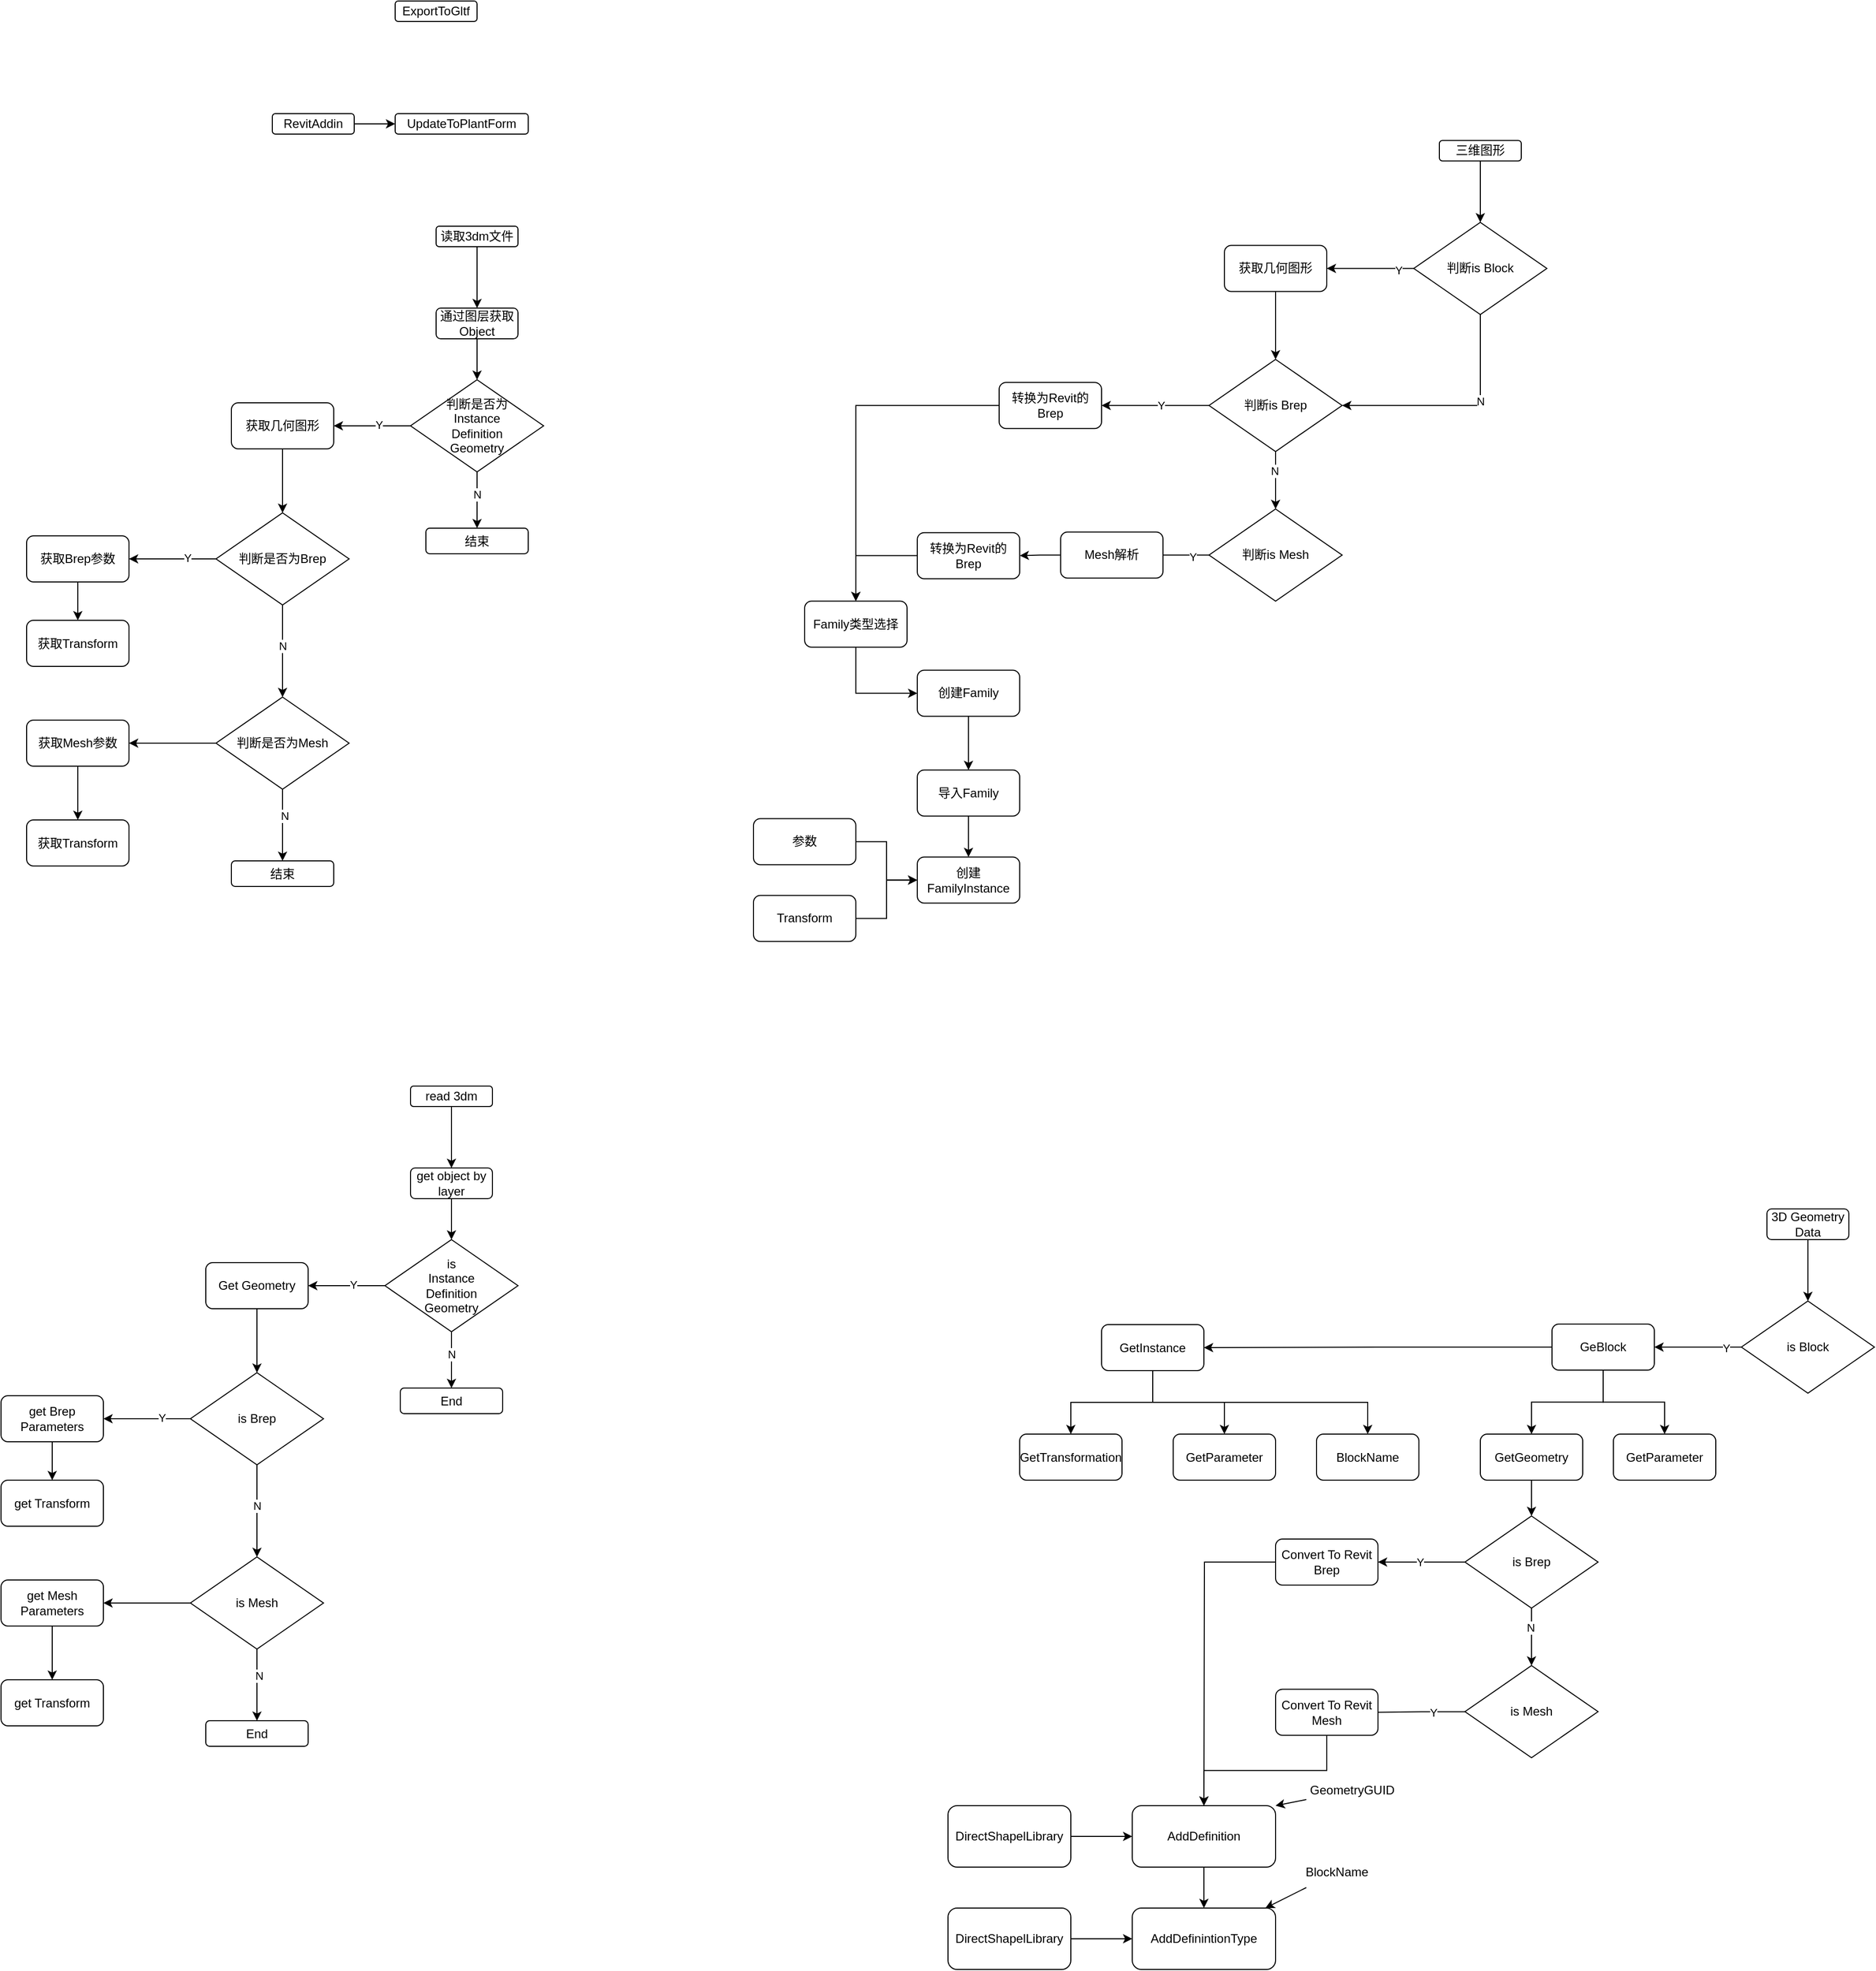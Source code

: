 <mxfile version="18.1.3" type="github">
  <diagram id="LZ3-XVrk3gmFiRfig4vP" name="Page-1">
    <mxGraphModel dx="1897" dy="836" grid="1" gridSize="10" guides="0" tooltips="1" connect="1" arrows="1" fold="1" page="0" pageScale="1" pageWidth="827" pageHeight="1169" math="0" shadow="0">
      <root>
        <mxCell id="0" />
        <mxCell id="1" parent="0" />
        <mxCell id="nbq2JxOcgj9UBMcEW2vw-4" style="edgeStyle=orthogonalEdgeStyle;rounded=0;orthogonalLoop=1;jettySize=auto;html=1;" parent="1" source="nbq2JxOcgj9UBMcEW2vw-1" target="nbq2JxOcgj9UBMcEW2vw-3" edge="1">
          <mxGeometry relative="1" as="geometry" />
        </mxCell>
        <mxCell id="nbq2JxOcgj9UBMcEW2vw-1" value="RevitAddin" style="rounded=1;whiteSpace=wrap;html=1;" parent="1" vertex="1">
          <mxGeometry x="80" y="410" width="80" height="20" as="geometry" />
        </mxCell>
        <mxCell id="nbq2JxOcgj9UBMcEW2vw-2" value="ExportToGltf" style="rounded=1;whiteSpace=wrap;html=1;" parent="1" vertex="1">
          <mxGeometry x="200" y="300" width="80" height="20" as="geometry" />
        </mxCell>
        <mxCell id="nbq2JxOcgj9UBMcEW2vw-3" value="UpdateToPlantForm" style="rounded=1;whiteSpace=wrap;html=1;" parent="1" vertex="1">
          <mxGeometry x="200" y="410" width="130" height="20" as="geometry" />
        </mxCell>
        <mxCell id="SVSlTjg9o2SH5yioIHaR-6" style="edgeStyle=orthogonalEdgeStyle;rounded=0;orthogonalLoop=1;jettySize=auto;html=1;" parent="1" source="SVSlTjg9o2SH5yioIHaR-1" target="SVSlTjg9o2SH5yioIHaR-2" edge="1">
          <mxGeometry relative="1" as="geometry" />
        </mxCell>
        <mxCell id="SVSlTjg9o2SH5yioIHaR-1" value="读取3dm文件" style="rounded=1;whiteSpace=wrap;html=1;" parent="1" vertex="1">
          <mxGeometry x="240" y="520" width="80" height="20" as="geometry" />
        </mxCell>
        <mxCell id="SVSlTjg9o2SH5yioIHaR-8" style="edgeStyle=orthogonalEdgeStyle;rounded=0;orthogonalLoop=1;jettySize=auto;html=1;entryX=0.5;entryY=0;entryDx=0;entryDy=0;" parent="1" source="SVSlTjg9o2SH5yioIHaR-2" target="SVSlTjg9o2SH5yioIHaR-7" edge="1">
          <mxGeometry relative="1" as="geometry" />
        </mxCell>
        <mxCell id="SVSlTjg9o2SH5yioIHaR-2" value="通过图层获取Object" style="rounded=1;whiteSpace=wrap;html=1;" parent="1" vertex="1">
          <mxGeometry x="240" y="600" width="80" height="30" as="geometry" />
        </mxCell>
        <mxCell id="SVSlTjg9o2SH5yioIHaR-10" style="edgeStyle=orthogonalEdgeStyle;rounded=0;orthogonalLoop=1;jettySize=auto;html=1;" parent="1" source="SVSlTjg9o2SH5yioIHaR-7" target="SVSlTjg9o2SH5yioIHaR-9" edge="1">
          <mxGeometry relative="1" as="geometry" />
        </mxCell>
        <mxCell id="SVSlTjg9o2SH5yioIHaR-11" value="Y" style="edgeLabel;html=1;align=center;verticalAlign=middle;resizable=0;points=[];" parent="SVSlTjg9o2SH5yioIHaR-10" vertex="1" connectable="0">
          <mxGeometry x="-0.165" y="-1" relative="1" as="geometry">
            <mxPoint as="offset" />
          </mxGeometry>
        </mxCell>
        <mxCell id="SVSlTjg9o2SH5yioIHaR-12" style="edgeStyle=orthogonalEdgeStyle;rounded=0;orthogonalLoop=1;jettySize=auto;html=1;entryX=0.5;entryY=0;entryDx=0;entryDy=0;" parent="1" source="SVSlTjg9o2SH5yioIHaR-7" target="SVSlTjg9o2SH5yioIHaR-14" edge="1">
          <mxGeometry relative="1" as="geometry">
            <mxPoint x="280" y="830" as="targetPoint" />
          </mxGeometry>
        </mxCell>
        <mxCell id="SVSlTjg9o2SH5yioIHaR-26" value="N" style="edgeLabel;html=1;align=center;verticalAlign=middle;resizable=0;points=[];" parent="SVSlTjg9o2SH5yioIHaR-12" vertex="1" connectable="0">
          <mxGeometry x="-0.221" relative="1" as="geometry">
            <mxPoint as="offset" />
          </mxGeometry>
        </mxCell>
        <mxCell id="SVSlTjg9o2SH5yioIHaR-7" value="判断是否为&lt;br&gt;Instance&lt;br&gt;Definition&lt;br&gt;Geometry" style="rhombus;whiteSpace=wrap;html=1;" parent="1" vertex="1">
          <mxGeometry x="215" y="670" width="130" height="90" as="geometry" />
        </mxCell>
        <mxCell id="SVSlTjg9o2SH5yioIHaR-16" style="edgeStyle=orthogonalEdgeStyle;rounded=0;orthogonalLoop=1;jettySize=auto;html=1;" parent="1" source="SVSlTjg9o2SH5yioIHaR-9" target="SVSlTjg9o2SH5yioIHaR-15" edge="1">
          <mxGeometry relative="1" as="geometry" />
        </mxCell>
        <mxCell id="SVSlTjg9o2SH5yioIHaR-9" value="获取几何图形" style="rounded=1;whiteSpace=wrap;html=1;" parent="1" vertex="1">
          <mxGeometry x="40" y="692.5" width="100" height="45" as="geometry" />
        </mxCell>
        <mxCell id="SVSlTjg9o2SH5yioIHaR-14" value="结束" style="rounded=1;whiteSpace=wrap;html=1;" parent="1" vertex="1">
          <mxGeometry x="230" y="815" width="100" height="25" as="geometry" />
        </mxCell>
        <mxCell id="SVSlTjg9o2SH5yioIHaR-21" style="edgeStyle=orthogonalEdgeStyle;rounded=0;orthogonalLoop=1;jettySize=auto;html=1;" parent="1" source="SVSlTjg9o2SH5yioIHaR-15" target="SVSlTjg9o2SH5yioIHaR-20" edge="1">
          <mxGeometry relative="1" as="geometry" />
        </mxCell>
        <mxCell id="SVSlTjg9o2SH5yioIHaR-22" value="Y" style="edgeLabel;html=1;align=center;verticalAlign=middle;resizable=0;points=[];" parent="SVSlTjg9o2SH5yioIHaR-21" vertex="1" connectable="0">
          <mxGeometry x="-0.339" y="-1" relative="1" as="geometry">
            <mxPoint as="offset" />
          </mxGeometry>
        </mxCell>
        <mxCell id="SVSlTjg9o2SH5yioIHaR-24" style="edgeStyle=orthogonalEdgeStyle;rounded=0;orthogonalLoop=1;jettySize=auto;html=1;" parent="1" source="SVSlTjg9o2SH5yioIHaR-15" target="SVSlTjg9o2SH5yioIHaR-29" edge="1">
          <mxGeometry relative="1" as="geometry">
            <mxPoint x="90" y="980.0" as="targetPoint" />
          </mxGeometry>
        </mxCell>
        <mxCell id="SVSlTjg9o2SH5yioIHaR-25" value="N" style="edgeLabel;html=1;align=center;verticalAlign=middle;resizable=0;points=[];" parent="SVSlTjg9o2SH5yioIHaR-24" vertex="1" connectable="0">
          <mxGeometry x="-0.695" y="-1" relative="1" as="geometry">
            <mxPoint x="1" y="26" as="offset" />
          </mxGeometry>
        </mxCell>
        <mxCell id="SVSlTjg9o2SH5yioIHaR-15" value="判断是否为Brep" style="rhombus;whiteSpace=wrap;html=1;" parent="1" vertex="1">
          <mxGeometry x="25" y="800" width="130" height="90" as="geometry" />
        </mxCell>
        <mxCell id="SVSlTjg9o2SH5yioIHaR-28" style="edgeStyle=orthogonalEdgeStyle;rounded=0;orthogonalLoop=1;jettySize=auto;html=1;" parent="1" source="SVSlTjg9o2SH5yioIHaR-20" target="SVSlTjg9o2SH5yioIHaR-27" edge="1">
          <mxGeometry relative="1" as="geometry" />
        </mxCell>
        <mxCell id="SVSlTjg9o2SH5yioIHaR-20" value="获取Brep参数" style="rounded=1;whiteSpace=wrap;html=1;" parent="1" vertex="1">
          <mxGeometry x="-160" y="822.5" width="100" height="45" as="geometry" />
        </mxCell>
        <mxCell id="SVSlTjg9o2SH5yioIHaR-27" value="获取Transform" style="rounded=1;whiteSpace=wrap;html=1;" parent="1" vertex="1">
          <mxGeometry x="-160" y="905" width="100" height="45" as="geometry" />
        </mxCell>
        <mxCell id="SVSlTjg9o2SH5yioIHaR-31" style="edgeStyle=orthogonalEdgeStyle;rounded=0;orthogonalLoop=1;jettySize=auto;html=1;" parent="1" source="SVSlTjg9o2SH5yioIHaR-29" target="SVSlTjg9o2SH5yioIHaR-30" edge="1">
          <mxGeometry relative="1" as="geometry" />
        </mxCell>
        <mxCell id="SVSlTjg9o2SH5yioIHaR-33" style="edgeStyle=orthogonalEdgeStyle;rounded=0;orthogonalLoop=1;jettySize=auto;html=1;" parent="1" source="SVSlTjg9o2SH5yioIHaR-29" target="SVSlTjg9o2SH5yioIHaR-32" edge="1">
          <mxGeometry relative="1" as="geometry" />
        </mxCell>
        <mxCell id="SVSlTjg9o2SH5yioIHaR-34" value="N" style="edgeLabel;html=1;align=center;verticalAlign=middle;resizable=0;points=[];" parent="SVSlTjg9o2SH5yioIHaR-33" vertex="1" connectable="0">
          <mxGeometry x="-0.263" y="2" relative="1" as="geometry">
            <mxPoint as="offset" />
          </mxGeometry>
        </mxCell>
        <mxCell id="SVSlTjg9o2SH5yioIHaR-29" value="判断是否为Mesh" style="rhombus;whiteSpace=wrap;html=1;" parent="1" vertex="1">
          <mxGeometry x="25" y="980" width="130" height="90" as="geometry" />
        </mxCell>
        <mxCell id="SVSlTjg9o2SH5yioIHaR-36" style="edgeStyle=orthogonalEdgeStyle;rounded=0;orthogonalLoop=1;jettySize=auto;html=1;" parent="1" source="SVSlTjg9o2SH5yioIHaR-30" target="SVSlTjg9o2SH5yioIHaR-35" edge="1">
          <mxGeometry relative="1" as="geometry" />
        </mxCell>
        <mxCell id="SVSlTjg9o2SH5yioIHaR-30" value="获取Mesh参数" style="rounded=1;whiteSpace=wrap;html=1;" parent="1" vertex="1">
          <mxGeometry x="-160" y="1002.5" width="100" height="45" as="geometry" />
        </mxCell>
        <mxCell id="SVSlTjg9o2SH5yioIHaR-32" value="结束" style="rounded=1;whiteSpace=wrap;html=1;" parent="1" vertex="1">
          <mxGeometry x="40" y="1140" width="100" height="25" as="geometry" />
        </mxCell>
        <mxCell id="SVSlTjg9o2SH5yioIHaR-35" value="获取Transform" style="rounded=1;whiteSpace=wrap;html=1;" parent="1" vertex="1">
          <mxGeometry x="-160" y="1100" width="100" height="45" as="geometry" />
        </mxCell>
        <mxCell id="iwsbJlBHn57KCMhRY6ib-39" style="edgeStyle=orthogonalEdgeStyle;rounded=0;orthogonalLoop=1;jettySize=auto;html=1;exitX=0.5;exitY=1;exitDx=0;exitDy=0;" parent="1" source="iwsbJlBHn57KCMhRY6ib-35" target="iwsbJlBHn57KCMhRY6ib-38" edge="1">
          <mxGeometry relative="1" as="geometry">
            <mxPoint x="1260" y="536.25" as="sourcePoint" />
          </mxGeometry>
        </mxCell>
        <mxCell id="iwsbJlBHn57KCMhRY6ib-35" value="三维图形" style="rounded=1;whiteSpace=wrap;html=1;" parent="1" vertex="1">
          <mxGeometry x="1220" y="436.25" width="80" height="20" as="geometry" />
        </mxCell>
        <mxCell id="iwsbJlBHn57KCMhRY6ib-40" style="edgeStyle=orthogonalEdgeStyle;rounded=0;orthogonalLoop=1;jettySize=auto;html=1;entryX=1;entryY=0.5;entryDx=0;entryDy=0;exitX=0.5;exitY=1;exitDx=0;exitDy=0;" parent="1" source="iwsbJlBHn57KCMhRY6ib-38" target="iwsbJlBHn57KCMhRY6ib-50" edge="1">
          <mxGeometry relative="1" as="geometry">
            <mxPoint x="1260.0" y="791.25" as="targetPoint" />
          </mxGeometry>
        </mxCell>
        <mxCell id="iwsbJlBHn57KCMhRY6ib-41" value="N" style="edgeLabel;html=1;align=center;verticalAlign=middle;resizable=0;points=[];" parent="iwsbJlBHn57KCMhRY6ib-40" vertex="1" connectable="0">
          <mxGeometry x="-0.25" relative="1" as="geometry">
            <mxPoint as="offset" />
          </mxGeometry>
        </mxCell>
        <mxCell id="iwsbJlBHn57KCMhRY6ib-45" style="edgeStyle=orthogonalEdgeStyle;rounded=0;orthogonalLoop=1;jettySize=auto;html=1;" parent="1" source="iwsbJlBHn57KCMhRY6ib-38" target="iwsbJlBHn57KCMhRY6ib-44" edge="1">
          <mxGeometry relative="1" as="geometry" />
        </mxCell>
        <mxCell id="iwsbJlBHn57KCMhRY6ib-71" value="Y" style="edgeLabel;html=1;align=center;verticalAlign=middle;resizable=0;points=[];" parent="iwsbJlBHn57KCMhRY6ib-45" vertex="1" connectable="0">
          <mxGeometry x="-0.65" y="1" relative="1" as="geometry">
            <mxPoint as="offset" />
          </mxGeometry>
        </mxCell>
        <mxCell id="iwsbJlBHn57KCMhRY6ib-38" value="判断is Block" style="rhombus;whiteSpace=wrap;html=1;" parent="1" vertex="1">
          <mxGeometry x="1195" y="516.25" width="130" height="90" as="geometry" />
        </mxCell>
        <mxCell id="iwsbJlBHn57KCMhRY6ib-53" style="edgeStyle=orthogonalEdgeStyle;rounded=0;orthogonalLoop=1;jettySize=auto;html=1;" parent="1" source="iwsbJlBHn57KCMhRY6ib-44" target="iwsbJlBHn57KCMhRY6ib-50" edge="1">
          <mxGeometry relative="1" as="geometry" />
        </mxCell>
        <mxCell id="iwsbJlBHn57KCMhRY6ib-44" value="获取几何图形" style="rounded=1;whiteSpace=wrap;html=1;" parent="1" vertex="1">
          <mxGeometry x="1010" y="538.75" width="100" height="45" as="geometry" />
        </mxCell>
        <mxCell id="iwsbJlBHn57KCMhRY6ib-48" style="edgeStyle=orthogonalEdgeStyle;rounded=0;orthogonalLoop=1;jettySize=auto;html=1;" parent="1" source="iwsbJlBHn57KCMhRY6ib-50" target="iwsbJlBHn57KCMhRY6ib-52" edge="1">
          <mxGeometry relative="1" as="geometry" />
        </mxCell>
        <mxCell id="iwsbJlBHn57KCMhRY6ib-49" value="N" style="edgeLabel;html=1;align=center;verticalAlign=middle;resizable=0;points=[];" parent="iwsbJlBHn57KCMhRY6ib-48" vertex="1" connectable="0">
          <mxGeometry x="-0.326" y="-1" relative="1" as="geometry">
            <mxPoint as="offset" />
          </mxGeometry>
        </mxCell>
        <mxCell id="iwsbJlBHn57KCMhRY6ib-55" style="edgeStyle=orthogonalEdgeStyle;rounded=0;orthogonalLoop=1;jettySize=auto;html=1;" parent="1" source="iwsbJlBHn57KCMhRY6ib-50" target="iwsbJlBHn57KCMhRY6ib-54" edge="1">
          <mxGeometry relative="1" as="geometry" />
        </mxCell>
        <mxCell id="iwsbJlBHn57KCMhRY6ib-56" value="Y" style="edgeLabel;html=1;align=center;verticalAlign=middle;resizable=0;points=[];" parent="iwsbJlBHn57KCMhRY6ib-55" vertex="1" connectable="0">
          <mxGeometry x="-0.697" y="-2" relative="1" as="geometry">
            <mxPoint x="-31" y="2" as="offset" />
          </mxGeometry>
        </mxCell>
        <mxCell id="iwsbJlBHn57KCMhRY6ib-50" value="判断is Brep" style="rhombus;whiteSpace=wrap;html=1;" parent="1" vertex="1">
          <mxGeometry x="995" y="650.1" width="130" height="90" as="geometry" />
        </mxCell>
        <mxCell id="iwsbJlBHn57KCMhRY6ib-52" value="判断is Mesh" style="rhombus;whiteSpace=wrap;html=1;" parent="1" vertex="1">
          <mxGeometry x="995" y="796.25" width="130" height="90" as="geometry" />
        </mxCell>
        <mxCell id="iwsbJlBHn57KCMhRY6ib-88" style="edgeStyle=orthogonalEdgeStyle;rounded=0;orthogonalLoop=1;jettySize=auto;html=1;" parent="1" source="iwsbJlBHn57KCMhRY6ib-54" target="iwsbJlBHn57KCMhRY6ib-86" edge="1">
          <mxGeometry relative="1" as="geometry" />
        </mxCell>
        <mxCell id="iwsbJlBHn57KCMhRY6ib-54" value="转换为Revit的Brep" style="rounded=1;whiteSpace=wrap;html=1;" parent="1" vertex="1">
          <mxGeometry x="790" y="672.6" width="100" height="45" as="geometry" />
        </mxCell>
        <mxCell id="iwsbJlBHn57KCMhRY6ib-90" style="edgeStyle=orthogonalEdgeStyle;rounded=0;orthogonalLoop=1;jettySize=auto;html=1;" parent="1" source="iwsbJlBHn57KCMhRY6ib-57" target="iwsbJlBHn57KCMhRY6ib-86" edge="1">
          <mxGeometry relative="1" as="geometry" />
        </mxCell>
        <mxCell id="iwsbJlBHn57KCMhRY6ib-57" value="转换为Revit的Brep" style="rounded=1;whiteSpace=wrap;html=1;" parent="1" vertex="1">
          <mxGeometry x="710.04" y="819.33" width="100" height="45" as="geometry" />
        </mxCell>
        <mxCell id="iwsbJlBHn57KCMhRY6ib-60" value="" style="edgeStyle=orthogonalEdgeStyle;rounded=0;orthogonalLoop=1;jettySize=auto;html=1;endArrow=none;" parent="1" source="iwsbJlBHn57KCMhRY6ib-52" target="iwsbJlBHn57KCMhRY6ib-61" edge="1">
          <mxGeometry relative="1" as="geometry">
            <mxPoint x="995.106" y="841.323" as="sourcePoint" />
            <mxPoint x="930" y="841.25" as="targetPoint" />
          </mxGeometry>
        </mxCell>
        <mxCell id="iwsbJlBHn57KCMhRY6ib-72" value="Y" style="edgeLabel;html=1;align=center;verticalAlign=middle;resizable=0;points=[];" parent="iwsbJlBHn57KCMhRY6ib-60" vertex="1" connectable="0">
          <mxGeometry x="-0.273" y="1" relative="1" as="geometry">
            <mxPoint as="offset" />
          </mxGeometry>
        </mxCell>
        <mxCell id="iwsbJlBHn57KCMhRY6ib-64" style="edgeStyle=orthogonalEdgeStyle;rounded=0;orthogonalLoop=1;jettySize=auto;html=1;" parent="1" source="iwsbJlBHn57KCMhRY6ib-61" target="iwsbJlBHn57KCMhRY6ib-57" edge="1">
          <mxGeometry relative="1" as="geometry" />
        </mxCell>
        <mxCell id="iwsbJlBHn57KCMhRY6ib-61" value="Mesh解析" style="rounded=1;whiteSpace=wrap;html=1;" parent="1" vertex="1">
          <mxGeometry x="850.04" y="818.75" width="100" height="45" as="geometry" />
        </mxCell>
        <mxCell id="iwsbJlBHn57KCMhRY6ib-75" style="edgeStyle=orthogonalEdgeStyle;rounded=0;orthogonalLoop=1;jettySize=auto;html=1;" parent="1" source="iwsbJlBHn57KCMhRY6ib-68" target="iwsbJlBHn57KCMhRY6ib-74" edge="1">
          <mxGeometry relative="1" as="geometry" />
        </mxCell>
        <mxCell id="iwsbJlBHn57KCMhRY6ib-68" value="创建Family" style="rounded=1;whiteSpace=wrap;html=1;" parent="1" vertex="1">
          <mxGeometry x="710.04" y="953.75" width="100" height="45" as="geometry" />
        </mxCell>
        <mxCell id="iwsbJlBHn57KCMhRY6ib-77" style="edgeStyle=orthogonalEdgeStyle;rounded=0;orthogonalLoop=1;jettySize=auto;html=1;" parent="1" source="iwsbJlBHn57KCMhRY6ib-74" target="iwsbJlBHn57KCMhRY6ib-76" edge="1">
          <mxGeometry relative="1" as="geometry" />
        </mxCell>
        <mxCell id="iwsbJlBHn57KCMhRY6ib-74" value="导入Family" style="rounded=1;whiteSpace=wrap;html=1;" parent="1" vertex="1">
          <mxGeometry x="710.04" y="1051.25" width="100" height="45" as="geometry" />
        </mxCell>
        <mxCell id="iwsbJlBHn57KCMhRY6ib-76" value="创建FamilyInstance" style="rounded=1;whiteSpace=wrap;html=1;" parent="1" vertex="1">
          <mxGeometry x="710.04" y="1136.25" width="100" height="45" as="geometry" />
        </mxCell>
        <mxCell id="iwsbJlBHn57KCMhRY6ib-80" style="edgeStyle=orthogonalEdgeStyle;rounded=0;orthogonalLoop=1;jettySize=auto;html=1;entryX=0;entryY=0.5;entryDx=0;entryDy=0;" parent="1" source="iwsbJlBHn57KCMhRY6ib-78" target="iwsbJlBHn57KCMhRY6ib-76" edge="1">
          <mxGeometry relative="1" as="geometry" />
        </mxCell>
        <mxCell id="iwsbJlBHn57KCMhRY6ib-78" value="参数" style="rounded=1;whiteSpace=wrap;html=1;" parent="1" vertex="1">
          <mxGeometry x="550" y="1098.75" width="100" height="45" as="geometry" />
        </mxCell>
        <mxCell id="iwsbJlBHn57KCMhRY6ib-81" style="edgeStyle=orthogonalEdgeStyle;rounded=0;orthogonalLoop=1;jettySize=auto;html=1;entryX=0;entryY=0.5;entryDx=0;entryDy=0;" parent="1" source="iwsbJlBHn57KCMhRY6ib-79" target="iwsbJlBHn57KCMhRY6ib-76" edge="1">
          <mxGeometry relative="1" as="geometry" />
        </mxCell>
        <mxCell id="iwsbJlBHn57KCMhRY6ib-79" value="Transform" style="rounded=1;whiteSpace=wrap;html=1;" parent="1" vertex="1">
          <mxGeometry x="550" y="1173.75" width="100" height="45" as="geometry" />
        </mxCell>
        <mxCell id="iwsbJlBHn57KCMhRY6ib-89" style="edgeStyle=orthogonalEdgeStyle;rounded=0;orthogonalLoop=1;jettySize=auto;html=1;entryX=0;entryY=0.5;entryDx=0;entryDy=0;exitX=0.5;exitY=1;exitDx=0;exitDy=0;" parent="1" source="iwsbJlBHn57KCMhRY6ib-86" target="iwsbJlBHn57KCMhRY6ib-68" edge="1">
          <mxGeometry relative="1" as="geometry" />
        </mxCell>
        <mxCell id="iwsbJlBHn57KCMhRY6ib-86" value="Family类型选择" style="rounded=1;whiteSpace=wrap;html=1;" parent="1" vertex="1">
          <mxGeometry x="600" y="886.25" width="100" height="45" as="geometry" />
        </mxCell>
        <mxCell id="mWN2R51yfMy4Xp098p7W-1" style="edgeStyle=orthogonalEdgeStyle;rounded=0;orthogonalLoop=1;jettySize=auto;html=1;" parent="1" source="mWN2R51yfMy4Xp098p7W-2" target="mWN2R51yfMy4Xp098p7W-4" edge="1">
          <mxGeometry relative="1" as="geometry" />
        </mxCell>
        <mxCell id="mWN2R51yfMy4Xp098p7W-2" value="read 3dm" style="rounded=1;whiteSpace=wrap;html=1;" parent="1" vertex="1">
          <mxGeometry x="215" y="1360" width="80" height="20" as="geometry" />
        </mxCell>
        <mxCell id="mWN2R51yfMy4Xp098p7W-3" style="edgeStyle=orthogonalEdgeStyle;rounded=0;orthogonalLoop=1;jettySize=auto;html=1;entryX=0.5;entryY=0;entryDx=0;entryDy=0;" parent="1" source="mWN2R51yfMy4Xp098p7W-4" target="mWN2R51yfMy4Xp098p7W-9" edge="1">
          <mxGeometry relative="1" as="geometry" />
        </mxCell>
        <mxCell id="mWN2R51yfMy4Xp098p7W-4" value="get object by layer" style="rounded=1;whiteSpace=wrap;html=1;" parent="1" vertex="1">
          <mxGeometry x="215" y="1440" width="80" height="30" as="geometry" />
        </mxCell>
        <mxCell id="mWN2R51yfMy4Xp098p7W-5" style="edgeStyle=orthogonalEdgeStyle;rounded=0;orthogonalLoop=1;jettySize=auto;html=1;" parent="1" source="mWN2R51yfMy4Xp098p7W-9" target="mWN2R51yfMy4Xp098p7W-11" edge="1">
          <mxGeometry relative="1" as="geometry" />
        </mxCell>
        <mxCell id="mWN2R51yfMy4Xp098p7W-6" value="Y" style="edgeLabel;html=1;align=center;verticalAlign=middle;resizable=0;points=[];" parent="mWN2R51yfMy4Xp098p7W-5" vertex="1" connectable="0">
          <mxGeometry x="-0.165" y="-1" relative="1" as="geometry">
            <mxPoint as="offset" />
          </mxGeometry>
        </mxCell>
        <mxCell id="mWN2R51yfMy4Xp098p7W-7" style="edgeStyle=orthogonalEdgeStyle;rounded=0;orthogonalLoop=1;jettySize=auto;html=1;entryX=0.5;entryY=0;entryDx=0;entryDy=0;" parent="1" source="mWN2R51yfMy4Xp098p7W-9" target="mWN2R51yfMy4Xp098p7W-12" edge="1">
          <mxGeometry relative="1" as="geometry">
            <mxPoint x="255" y="1670" as="targetPoint" />
          </mxGeometry>
        </mxCell>
        <mxCell id="mWN2R51yfMy4Xp098p7W-8" value="N" style="edgeLabel;html=1;align=center;verticalAlign=middle;resizable=0;points=[];" parent="mWN2R51yfMy4Xp098p7W-7" vertex="1" connectable="0">
          <mxGeometry x="-0.221" relative="1" as="geometry">
            <mxPoint as="offset" />
          </mxGeometry>
        </mxCell>
        <mxCell id="mWN2R51yfMy4Xp098p7W-9" value="is&lt;br&gt;Instance&lt;br&gt;Definition&lt;br&gt;Geometry" style="rhombus;whiteSpace=wrap;html=1;" parent="1" vertex="1">
          <mxGeometry x="190" y="1510" width="130" height="90" as="geometry" />
        </mxCell>
        <mxCell id="mWN2R51yfMy4Xp098p7W-10" style="edgeStyle=orthogonalEdgeStyle;rounded=0;orthogonalLoop=1;jettySize=auto;html=1;" parent="1" source="mWN2R51yfMy4Xp098p7W-11" target="mWN2R51yfMy4Xp098p7W-17" edge="1">
          <mxGeometry relative="1" as="geometry" />
        </mxCell>
        <mxCell id="mWN2R51yfMy4Xp098p7W-11" value="Get Geometry" style="rounded=1;whiteSpace=wrap;html=1;" parent="1" vertex="1">
          <mxGeometry x="15" y="1532.5" width="100" height="45" as="geometry" />
        </mxCell>
        <mxCell id="mWN2R51yfMy4Xp098p7W-12" value="End" style="rounded=1;whiteSpace=wrap;html=1;" parent="1" vertex="1">
          <mxGeometry x="205" y="1655" width="100" height="25" as="geometry" />
        </mxCell>
        <mxCell id="mWN2R51yfMy4Xp098p7W-13" style="edgeStyle=orthogonalEdgeStyle;rounded=0;orthogonalLoop=1;jettySize=auto;html=1;" parent="1" source="mWN2R51yfMy4Xp098p7W-17" target="mWN2R51yfMy4Xp098p7W-19" edge="1">
          <mxGeometry relative="1" as="geometry" />
        </mxCell>
        <mxCell id="mWN2R51yfMy4Xp098p7W-14" value="Y" style="edgeLabel;html=1;align=center;verticalAlign=middle;resizable=0;points=[];" parent="mWN2R51yfMy4Xp098p7W-13" vertex="1" connectable="0">
          <mxGeometry x="-0.339" y="-1" relative="1" as="geometry">
            <mxPoint as="offset" />
          </mxGeometry>
        </mxCell>
        <mxCell id="mWN2R51yfMy4Xp098p7W-15" style="edgeStyle=orthogonalEdgeStyle;rounded=0;orthogonalLoop=1;jettySize=auto;html=1;" parent="1" source="mWN2R51yfMy4Xp098p7W-17" target="mWN2R51yfMy4Xp098p7W-24" edge="1">
          <mxGeometry relative="1" as="geometry">
            <mxPoint x="65" y="1820.0" as="targetPoint" />
          </mxGeometry>
        </mxCell>
        <mxCell id="mWN2R51yfMy4Xp098p7W-16" value="N" style="edgeLabel;html=1;align=center;verticalAlign=middle;resizable=0;points=[];" parent="mWN2R51yfMy4Xp098p7W-15" vertex="1" connectable="0">
          <mxGeometry x="-0.695" y="-1" relative="1" as="geometry">
            <mxPoint x="1" y="26" as="offset" />
          </mxGeometry>
        </mxCell>
        <mxCell id="mWN2R51yfMy4Xp098p7W-17" value="is Brep" style="rhombus;whiteSpace=wrap;html=1;" parent="1" vertex="1">
          <mxGeometry y="1640" width="130" height="90" as="geometry" />
        </mxCell>
        <mxCell id="mWN2R51yfMy4Xp098p7W-18" style="edgeStyle=orthogonalEdgeStyle;rounded=0;orthogonalLoop=1;jettySize=auto;html=1;" parent="1" source="mWN2R51yfMy4Xp098p7W-19" target="mWN2R51yfMy4Xp098p7W-20" edge="1">
          <mxGeometry relative="1" as="geometry" />
        </mxCell>
        <mxCell id="mWN2R51yfMy4Xp098p7W-19" value="get Brep Parameters" style="rounded=1;whiteSpace=wrap;html=1;" parent="1" vertex="1">
          <mxGeometry x="-185" y="1662.5" width="100" height="45" as="geometry" />
        </mxCell>
        <mxCell id="mWN2R51yfMy4Xp098p7W-20" value="get Transform" style="rounded=1;whiteSpace=wrap;html=1;" parent="1" vertex="1">
          <mxGeometry x="-185" y="1745" width="100" height="45" as="geometry" />
        </mxCell>
        <mxCell id="mWN2R51yfMy4Xp098p7W-21" style="edgeStyle=orthogonalEdgeStyle;rounded=0;orthogonalLoop=1;jettySize=auto;html=1;" parent="1" source="mWN2R51yfMy4Xp098p7W-24" target="mWN2R51yfMy4Xp098p7W-26" edge="1">
          <mxGeometry relative="1" as="geometry" />
        </mxCell>
        <mxCell id="mWN2R51yfMy4Xp098p7W-22" style="edgeStyle=orthogonalEdgeStyle;rounded=0;orthogonalLoop=1;jettySize=auto;html=1;" parent="1" source="mWN2R51yfMy4Xp098p7W-24" target="mWN2R51yfMy4Xp098p7W-27" edge="1">
          <mxGeometry relative="1" as="geometry" />
        </mxCell>
        <mxCell id="mWN2R51yfMy4Xp098p7W-23" value="N" style="edgeLabel;html=1;align=center;verticalAlign=middle;resizable=0;points=[];" parent="mWN2R51yfMy4Xp098p7W-22" vertex="1" connectable="0">
          <mxGeometry x="-0.263" y="2" relative="1" as="geometry">
            <mxPoint as="offset" />
          </mxGeometry>
        </mxCell>
        <mxCell id="mWN2R51yfMy4Xp098p7W-24" value="is Mesh" style="rhombus;whiteSpace=wrap;html=1;" parent="1" vertex="1">
          <mxGeometry y="1820" width="130" height="90" as="geometry" />
        </mxCell>
        <mxCell id="mWN2R51yfMy4Xp098p7W-25" style="edgeStyle=orthogonalEdgeStyle;rounded=0;orthogonalLoop=1;jettySize=auto;html=1;" parent="1" source="mWN2R51yfMy4Xp098p7W-26" target="mWN2R51yfMy4Xp098p7W-28" edge="1">
          <mxGeometry relative="1" as="geometry" />
        </mxCell>
        <mxCell id="mWN2R51yfMy4Xp098p7W-26" value="get Mesh Parameters" style="rounded=1;whiteSpace=wrap;html=1;" parent="1" vertex="1">
          <mxGeometry x="-185" y="1842.5" width="100" height="45" as="geometry" />
        </mxCell>
        <mxCell id="mWN2R51yfMy4Xp098p7W-27" value="End" style="rounded=1;whiteSpace=wrap;html=1;" parent="1" vertex="1">
          <mxGeometry x="15" y="1980" width="100" height="25" as="geometry" />
        </mxCell>
        <mxCell id="mWN2R51yfMy4Xp098p7W-28" value="get Transform" style="rounded=1;whiteSpace=wrap;html=1;" parent="1" vertex="1">
          <mxGeometry x="-185" y="1940" width="100" height="45" as="geometry" />
        </mxCell>
        <mxCell id="mWN2R51yfMy4Xp098p7W-29" style="edgeStyle=orthogonalEdgeStyle;rounded=0;orthogonalLoop=1;jettySize=auto;html=1;exitX=0.5;exitY=1;exitDx=0;exitDy=0;" parent="1" source="mWN2R51yfMy4Xp098p7W-30" target="mWN2R51yfMy4Xp098p7W-35" edge="1">
          <mxGeometry relative="1" as="geometry">
            <mxPoint x="1580" y="1590" as="sourcePoint" />
          </mxGeometry>
        </mxCell>
        <mxCell id="mWN2R51yfMy4Xp098p7W-30" value="3D Geometry Data" style="rounded=1;whiteSpace=wrap;html=1;" parent="1" vertex="1">
          <mxGeometry x="1540" y="1480" width="80" height="30" as="geometry" />
        </mxCell>
        <mxCell id="mWN2R51yfMy4Xp098p7W-33" style="edgeStyle=orthogonalEdgeStyle;rounded=0;orthogonalLoop=1;jettySize=auto;html=1;" parent="1" source="mWN2R51yfMy4Xp098p7W-35" target="mWN2R51yfMy4Xp098p7W-37" edge="1">
          <mxGeometry relative="1" as="geometry" />
        </mxCell>
        <mxCell id="mWN2R51yfMy4Xp098p7W-34" value="Y" style="edgeLabel;html=1;align=center;verticalAlign=middle;resizable=0;points=[];" parent="mWN2R51yfMy4Xp098p7W-33" vertex="1" connectable="0">
          <mxGeometry x="-0.65" y="1" relative="1" as="geometry">
            <mxPoint as="offset" />
          </mxGeometry>
        </mxCell>
        <mxCell id="mWN2R51yfMy4Xp098p7W-35" value="is Block" style="rhombus;whiteSpace=wrap;html=1;" parent="1" vertex="1">
          <mxGeometry x="1515" y="1570" width="130" height="90" as="geometry" />
        </mxCell>
        <mxCell id="m8MskHfA4R2k5RRkeLUg-3" style="edgeStyle=orthogonalEdgeStyle;rounded=0;orthogonalLoop=1;jettySize=auto;html=1;" edge="1" parent="1" source="mWN2R51yfMy4Xp098p7W-37" target="m8MskHfA4R2k5RRkeLUg-2">
          <mxGeometry relative="1" as="geometry" />
        </mxCell>
        <mxCell id="m8MskHfA4R2k5RRkeLUg-5" style="edgeStyle=orthogonalEdgeStyle;rounded=0;orthogonalLoop=1;jettySize=auto;html=1;" edge="1" parent="1" source="mWN2R51yfMy4Xp098p7W-37" target="m8MskHfA4R2k5RRkeLUg-4">
          <mxGeometry relative="1" as="geometry" />
        </mxCell>
        <mxCell id="m8MskHfA4R2k5RRkeLUg-7" style="edgeStyle=orthogonalEdgeStyle;rounded=0;orthogonalLoop=1;jettySize=auto;html=1;" edge="1" parent="1" source="mWN2R51yfMy4Xp098p7W-37" target="m8MskHfA4R2k5RRkeLUg-6">
          <mxGeometry relative="1" as="geometry" />
        </mxCell>
        <mxCell id="mWN2R51yfMy4Xp098p7W-37" value="GeBlock" style="rounded=1;whiteSpace=wrap;html=1;" parent="1" vertex="1">
          <mxGeometry x="1330" y="1592.5" width="100" height="45" as="geometry" />
        </mxCell>
        <mxCell id="mWN2R51yfMy4Xp098p7W-38" style="edgeStyle=orthogonalEdgeStyle;rounded=0;orthogonalLoop=1;jettySize=auto;html=1;" parent="1" source="mWN2R51yfMy4Xp098p7W-42" target="mWN2R51yfMy4Xp098p7W-43" edge="1">
          <mxGeometry relative="1" as="geometry" />
        </mxCell>
        <mxCell id="mWN2R51yfMy4Xp098p7W-39" value="N" style="edgeLabel;html=1;align=center;verticalAlign=middle;resizable=0;points=[];" parent="mWN2R51yfMy4Xp098p7W-38" vertex="1" connectable="0">
          <mxGeometry x="-0.326" y="-1" relative="1" as="geometry">
            <mxPoint as="offset" />
          </mxGeometry>
        </mxCell>
        <mxCell id="mWN2R51yfMy4Xp098p7W-40" style="edgeStyle=orthogonalEdgeStyle;rounded=0;orthogonalLoop=1;jettySize=auto;html=1;" parent="1" source="mWN2R51yfMy4Xp098p7W-42" target="mWN2R51yfMy4Xp098p7W-45" edge="1">
          <mxGeometry relative="1" as="geometry" />
        </mxCell>
        <mxCell id="mWN2R51yfMy4Xp098p7W-41" value="Y" style="edgeLabel;html=1;align=center;verticalAlign=middle;resizable=0;points=[];" parent="mWN2R51yfMy4Xp098p7W-40" vertex="1" connectable="0">
          <mxGeometry x="-0.697" y="-2" relative="1" as="geometry">
            <mxPoint x="-31" y="2" as="offset" />
          </mxGeometry>
        </mxCell>
        <mxCell id="mWN2R51yfMy4Xp098p7W-42" value="is Brep" style="rhombus;whiteSpace=wrap;html=1;" parent="1" vertex="1">
          <mxGeometry x="1245" y="1780" width="130" height="90" as="geometry" />
        </mxCell>
        <mxCell id="mWN2R51yfMy4Xp098p7W-43" value="is Mesh" style="rhombus;whiteSpace=wrap;html=1;" parent="1" vertex="1">
          <mxGeometry x="1245" y="1926.15" width="130" height="90" as="geometry" />
        </mxCell>
        <mxCell id="mWN2R51yfMy4Xp098p7W-44" style="edgeStyle=orthogonalEdgeStyle;rounded=0;orthogonalLoop=1;jettySize=auto;html=1;exitX=0;exitY=0.5;exitDx=0;exitDy=0;" parent="1" source="mWN2R51yfMy4Xp098p7W-45" edge="1">
          <mxGeometry relative="1" as="geometry">
            <mxPoint x="990" y="2063" as="targetPoint" />
          </mxGeometry>
        </mxCell>
        <mxCell id="mWN2R51yfMy4Xp098p7W-45" value="Convert To Revit Brep" style="rounded=1;whiteSpace=wrap;html=1;" parent="1" vertex="1">
          <mxGeometry x="1060" y="1802.5" width="100" height="45" as="geometry" />
        </mxCell>
        <mxCell id="mWN2R51yfMy4Xp098p7W-46" style="edgeStyle=orthogonalEdgeStyle;rounded=0;orthogonalLoop=1;jettySize=auto;html=1;entryX=0.5;entryY=0;entryDx=0;entryDy=0;" parent="1" source="mWN2R51yfMy4Xp098p7W-47" target="m8MskHfA4R2k5RRkeLUg-14" edge="1">
          <mxGeometry relative="1" as="geometry">
            <mxPoint x="990.0" y="2043" as="targetPoint" />
          </mxGeometry>
        </mxCell>
        <mxCell id="mWN2R51yfMy4Xp098p7W-47" value="Convert To Revit Mesh" style="rounded=1;whiteSpace=wrap;html=1;" parent="1" vertex="1">
          <mxGeometry x="1060.04" y="1949.23" width="100" height="45" as="geometry" />
        </mxCell>
        <mxCell id="mWN2R51yfMy4Xp098p7W-48" value="" style="edgeStyle=orthogonalEdgeStyle;rounded=0;orthogonalLoop=1;jettySize=auto;html=1;endArrow=none;entryX=1;entryY=0.5;entryDx=0;entryDy=0;" parent="1" source="mWN2R51yfMy4Xp098p7W-43" target="mWN2R51yfMy4Xp098p7W-47" edge="1">
          <mxGeometry relative="1" as="geometry">
            <mxPoint x="1245.106" y="1971.223" as="sourcePoint" />
            <mxPoint x="1200.04" y="1971.15" as="targetPoint" />
          </mxGeometry>
        </mxCell>
        <mxCell id="mWN2R51yfMy4Xp098p7W-49" value="Y" style="edgeLabel;html=1;align=center;verticalAlign=middle;resizable=0;points=[];" parent="mWN2R51yfMy4Xp098p7W-48" vertex="1" connectable="0">
          <mxGeometry x="-0.273" y="1" relative="1" as="geometry">
            <mxPoint as="offset" />
          </mxGeometry>
        </mxCell>
        <mxCell id="m8MskHfA4R2k5RRkeLUg-12" style="edgeStyle=orthogonalEdgeStyle;rounded=0;orthogonalLoop=1;jettySize=auto;html=1;" edge="1" parent="1" source="m8MskHfA4R2k5RRkeLUg-2" target="mWN2R51yfMy4Xp098p7W-42">
          <mxGeometry relative="1" as="geometry" />
        </mxCell>
        <mxCell id="m8MskHfA4R2k5RRkeLUg-2" value="GetGeometry" style="rounded=1;whiteSpace=wrap;html=1;" vertex="1" parent="1">
          <mxGeometry x="1260" y="1700" width="100" height="45" as="geometry" />
        </mxCell>
        <mxCell id="m8MskHfA4R2k5RRkeLUg-4" value="GetParameter" style="rounded=1;whiteSpace=wrap;html=1;" vertex="1" parent="1">
          <mxGeometry x="1390" y="1700" width="100" height="45" as="geometry" />
        </mxCell>
        <mxCell id="m8MskHfA4R2k5RRkeLUg-9" style="edgeStyle=orthogonalEdgeStyle;rounded=0;orthogonalLoop=1;jettySize=auto;html=1;exitX=0.5;exitY=1;exitDx=0;exitDy=0;" edge="1" parent="1" source="m8MskHfA4R2k5RRkeLUg-6" target="m8MskHfA4R2k5RRkeLUg-8">
          <mxGeometry relative="1" as="geometry" />
        </mxCell>
        <mxCell id="m8MskHfA4R2k5RRkeLUg-11" style="edgeStyle=orthogonalEdgeStyle;rounded=0;orthogonalLoop=1;jettySize=auto;html=1;" edge="1" parent="1" source="m8MskHfA4R2k5RRkeLUg-6" target="m8MskHfA4R2k5RRkeLUg-10">
          <mxGeometry relative="1" as="geometry" />
        </mxCell>
        <mxCell id="m8MskHfA4R2k5RRkeLUg-28" style="edgeStyle=orthogonalEdgeStyle;rounded=0;orthogonalLoop=1;jettySize=auto;html=1;entryX=0.5;entryY=0;entryDx=0;entryDy=0;exitX=0.5;exitY=1;exitDx=0;exitDy=0;" edge="1" parent="1" source="m8MskHfA4R2k5RRkeLUg-6" target="m8MskHfA4R2k5RRkeLUg-27">
          <mxGeometry relative="1" as="geometry" />
        </mxCell>
        <mxCell id="m8MskHfA4R2k5RRkeLUg-6" value="GetInstance" style="rounded=1;whiteSpace=wrap;html=1;" vertex="1" parent="1">
          <mxGeometry x="890" y="1593" width="100" height="45" as="geometry" />
        </mxCell>
        <mxCell id="m8MskHfA4R2k5RRkeLUg-8" value="GetTransformation" style="rounded=1;whiteSpace=wrap;html=1;" vertex="1" parent="1">
          <mxGeometry x="810" y="1700" width="100" height="45" as="geometry" />
        </mxCell>
        <mxCell id="m8MskHfA4R2k5RRkeLUg-10" value="GetParameter" style="rounded=1;whiteSpace=wrap;html=1;" vertex="1" parent="1">
          <mxGeometry x="960" y="1700" width="100" height="45" as="geometry" />
        </mxCell>
        <mxCell id="m8MskHfA4R2k5RRkeLUg-22" style="edgeStyle=none;rounded=0;orthogonalLoop=1;jettySize=auto;html=1;" edge="1" parent="1" source="m8MskHfA4R2k5RRkeLUg-14" target="m8MskHfA4R2k5RRkeLUg-21">
          <mxGeometry relative="1" as="geometry" />
        </mxCell>
        <mxCell id="m8MskHfA4R2k5RRkeLUg-14" value="AddDefinition" style="rounded=1;whiteSpace=wrap;html=1;" vertex="1" parent="1">
          <mxGeometry x="920" y="2063" width="140" height="60" as="geometry" />
        </mxCell>
        <mxCell id="m8MskHfA4R2k5RRkeLUg-18" style="edgeStyle=orthogonalEdgeStyle;rounded=0;orthogonalLoop=1;jettySize=auto;html=1;" edge="1" parent="1" source="m8MskHfA4R2k5RRkeLUg-17" target="m8MskHfA4R2k5RRkeLUg-14">
          <mxGeometry relative="1" as="geometry" />
        </mxCell>
        <mxCell id="m8MskHfA4R2k5RRkeLUg-17" value="DirectShapelLibrary" style="rounded=1;whiteSpace=wrap;html=1;" vertex="1" parent="1">
          <mxGeometry x="740" y="2063" width="120" height="60" as="geometry" />
        </mxCell>
        <mxCell id="m8MskHfA4R2k5RRkeLUg-20" style="rounded=0;orthogonalLoop=1;jettySize=auto;html=1;entryX=1;entryY=0;entryDx=0;entryDy=0;" edge="1" parent="1" source="m8MskHfA4R2k5RRkeLUg-19" target="m8MskHfA4R2k5RRkeLUg-14">
          <mxGeometry relative="1" as="geometry" />
        </mxCell>
        <mxCell id="m8MskHfA4R2k5RRkeLUg-19" value="GeometryGUID" style="text;html=1;strokeColor=none;fillColor=none;align=center;verticalAlign=middle;whiteSpace=wrap;rounded=0;" vertex="1" parent="1">
          <mxGeometry x="1090" y="2033" width="90" height="30" as="geometry" />
        </mxCell>
        <mxCell id="m8MskHfA4R2k5RRkeLUg-21" value="AddDefinintionType" style="rounded=1;whiteSpace=wrap;html=1;" vertex="1" parent="1">
          <mxGeometry x="920" y="2163" width="140" height="60" as="geometry" />
        </mxCell>
        <mxCell id="m8MskHfA4R2k5RRkeLUg-24" style="edgeStyle=none;rounded=0;orthogonalLoop=1;jettySize=auto;html=1;" edge="1" parent="1" source="m8MskHfA4R2k5RRkeLUg-23" target="m8MskHfA4R2k5RRkeLUg-21">
          <mxGeometry relative="1" as="geometry" />
        </mxCell>
        <mxCell id="m8MskHfA4R2k5RRkeLUg-23" value="DirectShapelLibrary" style="rounded=1;whiteSpace=wrap;html=1;" vertex="1" parent="1">
          <mxGeometry x="740" y="2163" width="120" height="60" as="geometry" />
        </mxCell>
        <mxCell id="m8MskHfA4R2k5RRkeLUg-26" style="edgeStyle=none;rounded=0;orthogonalLoop=1;jettySize=auto;html=1;" edge="1" parent="1" source="m8MskHfA4R2k5RRkeLUg-25" target="m8MskHfA4R2k5RRkeLUg-21">
          <mxGeometry relative="1" as="geometry" />
        </mxCell>
        <mxCell id="m8MskHfA4R2k5RRkeLUg-25" value="BlockName" style="text;html=1;strokeColor=none;fillColor=none;align=center;verticalAlign=middle;whiteSpace=wrap;rounded=0;" vertex="1" parent="1">
          <mxGeometry x="1090" y="2113" width="60" height="30" as="geometry" />
        </mxCell>
        <mxCell id="m8MskHfA4R2k5RRkeLUg-27" value="BlockName" style="rounded=1;whiteSpace=wrap;html=1;" vertex="1" parent="1">
          <mxGeometry x="1100" y="1700" width="100" height="45" as="geometry" />
        </mxCell>
      </root>
    </mxGraphModel>
  </diagram>
</mxfile>
